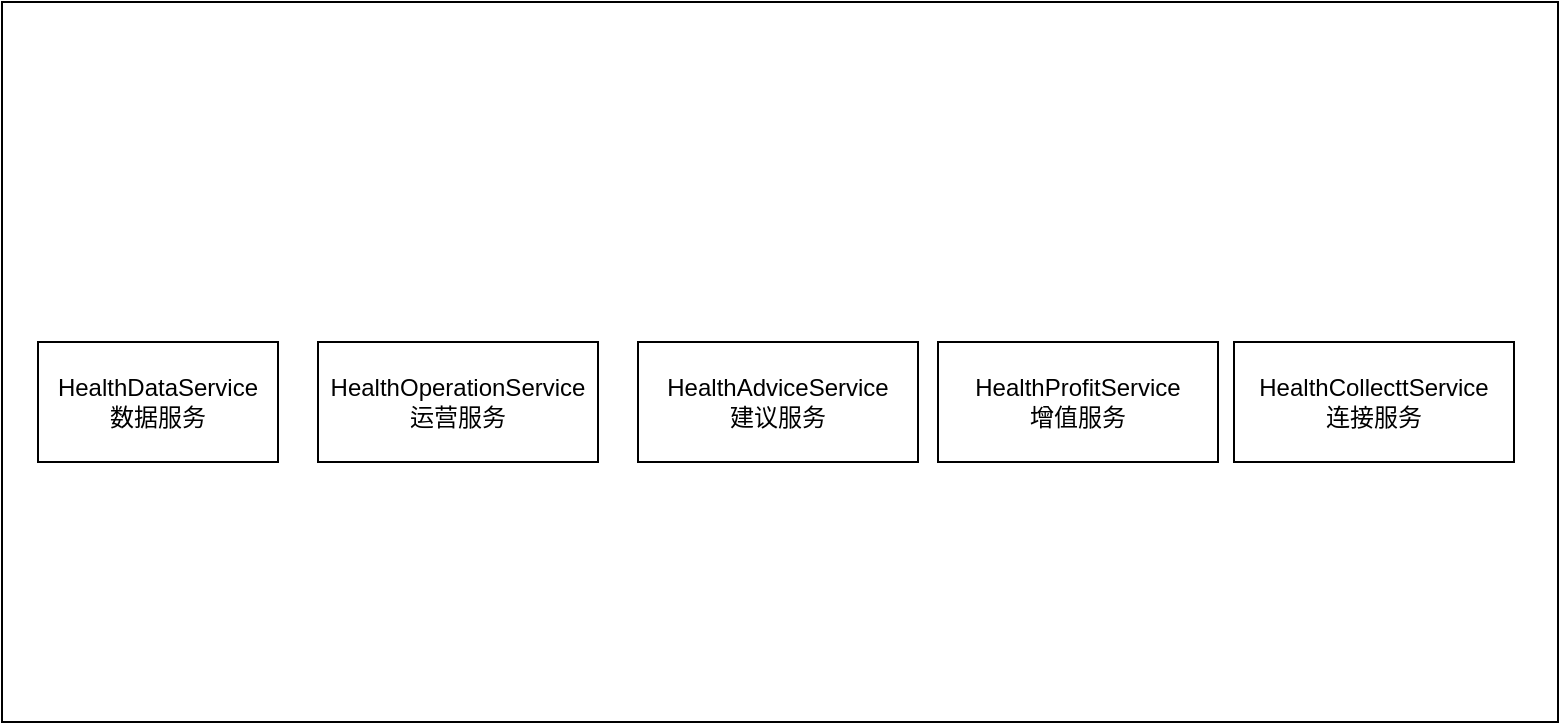 <mxfile version="23.0.0" type="github">
  <diagram name="第 1 页" id="t_bUgYCkZlSruKC005sX">
    <mxGraphModel dx="946" dy="613" grid="1" gridSize="10" guides="1" tooltips="1" connect="1" arrows="1" fold="1" page="1" pageScale="1" pageWidth="827" pageHeight="1169" math="0" shadow="0">
      <root>
        <mxCell id="0" />
        <mxCell id="1" parent="0" />
        <mxCell id="HeJQ09H4cWBDtFF54eEF-1" value="" style="rounded=0;whiteSpace=wrap;html=1;" vertex="1" parent="1">
          <mxGeometry x="10" y="80" width="778" height="360" as="geometry" />
        </mxCell>
        <mxCell id="HeJQ09H4cWBDtFF54eEF-2" value="HealthDataService&lt;br&gt;数据服务" style="rounded=0;whiteSpace=wrap;html=1;" vertex="1" parent="1">
          <mxGeometry x="28" y="250" width="120" height="60" as="geometry" />
        </mxCell>
        <mxCell id="HeJQ09H4cWBDtFF54eEF-3" value="HealthOperationService&lt;br&gt;运营服务" style="rounded=0;whiteSpace=wrap;html=1;" vertex="1" parent="1">
          <mxGeometry x="168" y="250" width="140" height="60" as="geometry" />
        </mxCell>
        <mxCell id="HeJQ09H4cWBDtFF54eEF-4" value="HealthAdviceService&lt;br&gt;建议服务" style="rounded=0;whiteSpace=wrap;html=1;" vertex="1" parent="1">
          <mxGeometry x="328" y="250" width="140" height="60" as="geometry" />
        </mxCell>
        <mxCell id="HeJQ09H4cWBDtFF54eEF-5" value="HealthProfitService&lt;br&gt;增值服务" style="rounded=0;whiteSpace=wrap;html=1;" vertex="1" parent="1">
          <mxGeometry x="478" y="250" width="140" height="60" as="geometry" />
        </mxCell>
        <mxCell id="HeJQ09H4cWBDtFF54eEF-6" value="HealthCollecttService&lt;br&gt;连接服务" style="rounded=0;whiteSpace=wrap;html=1;" vertex="1" parent="1">
          <mxGeometry x="626" y="250" width="140" height="60" as="geometry" />
        </mxCell>
      </root>
    </mxGraphModel>
  </diagram>
</mxfile>
